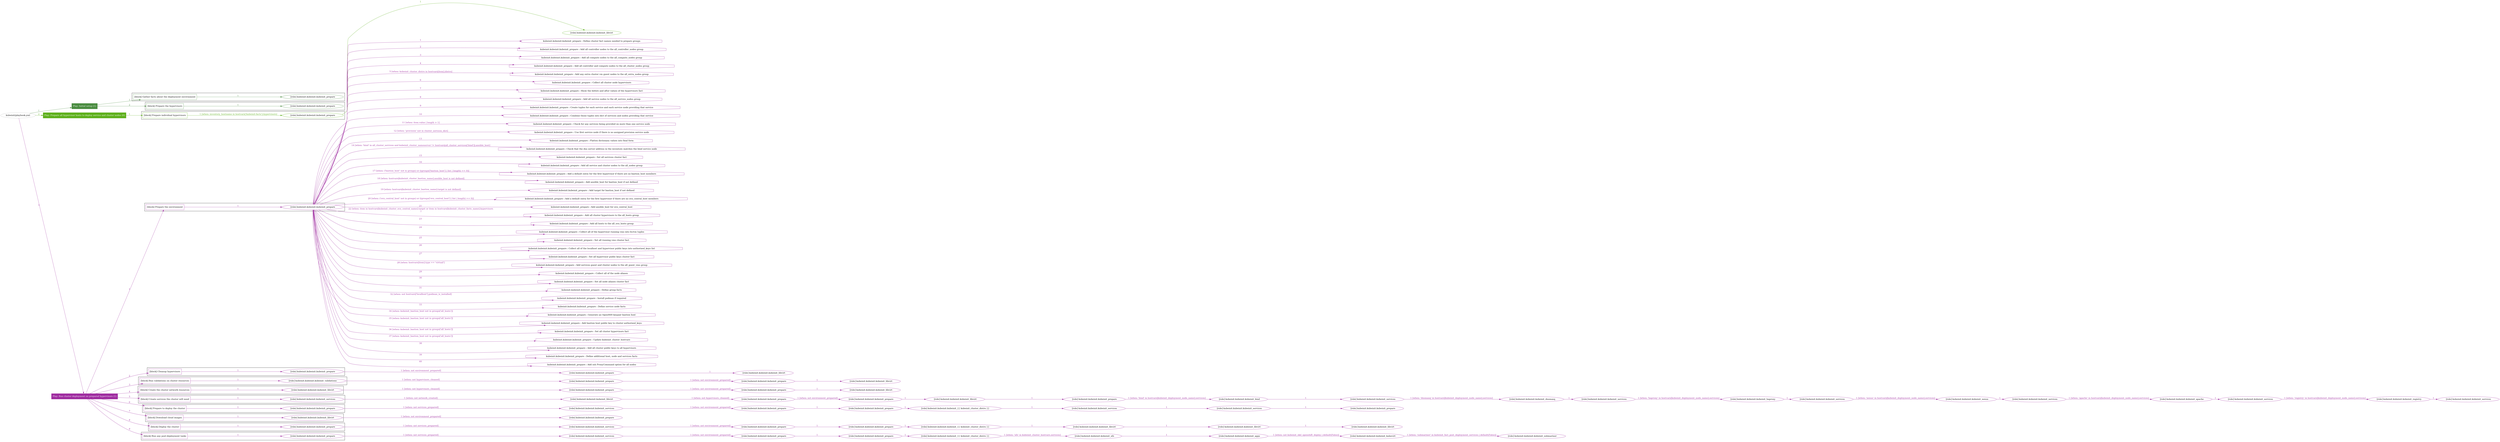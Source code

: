 digraph {
	graph [concentrate=true ordering=in rankdir=LR ratio=fill]
	edge [esep=5 sep=10]
	"kubeinit/playbook.yml" [id=root_node style=dotted]
	play_2e7519a1 [label="Play: Initial setup (1)" color="#4a8c40" fontcolor="#ffffff" id=play_2e7519a1 shape=box style=filled tooltip=localhost]
	"kubeinit/playbook.yml" -> play_2e7519a1 [label="1 " color="#4a8c40" fontcolor="#4a8c40" id=edge_fe1e9ab3 labeltooltip="1 " tooltip="1 "]
	subgraph "kubeinit.kubeinit.kubeinit_prepare" {
		role_0f191e06 [label="[role] kubeinit.kubeinit.kubeinit_prepare" color="#4a8c40" id=role_0f191e06 tooltip="kubeinit.kubeinit.kubeinit_prepare"]
	}
	subgraph "kubeinit.kubeinit.kubeinit_prepare" {
		role_08651494 [label="[role] kubeinit.kubeinit.kubeinit_prepare" color="#4a8c40" id=role_08651494 tooltip="kubeinit.kubeinit.kubeinit_prepare"]
	}
	subgraph "Play: Initial setup (1)" {
		play_2e7519a1 -> block_e84439bd [label=1 color="#4a8c40" fontcolor="#4a8c40" id=edge_db6a452a labeltooltip=1 tooltip=1]
		subgraph cluster_block_e84439bd {
			block_e84439bd [label="[block] Gather facts about the deployment environment" color="#4a8c40" id=block_e84439bd labeltooltip="Gather facts about the deployment environment" shape=box tooltip="Gather facts about the deployment environment"]
			block_e84439bd -> role_0f191e06 [label="1 " color="#4a8c40" fontcolor="#4a8c40" id=edge_37ddf210 labeltooltip="1 " tooltip="1 "]
		}
		play_2e7519a1 -> block_cb9c02f9 [label=2 color="#4a8c40" fontcolor="#4a8c40" id=edge_de7e20e5 labeltooltip=2 tooltip=2]
		subgraph cluster_block_cb9c02f9 {
			block_cb9c02f9 [label="[block] Prepare the hypervisors" color="#4a8c40" id=block_cb9c02f9 labeltooltip="Prepare the hypervisors" shape=box tooltip="Prepare the hypervisors"]
			block_cb9c02f9 -> role_08651494 [label="1 " color="#4a8c40" fontcolor="#4a8c40" id=edge_273e8f5c labeltooltip="1 " tooltip="1 "]
		}
	}
	play_67440aaf [label="Play: Prepare all hypervisor hosts to deploy service and cluster nodes (0)" color="#5eb01c" fontcolor="#ffffff" id=play_67440aaf shape=box style=filled tooltip="Play: Prepare all hypervisor hosts to deploy service and cluster nodes (0)"]
	"kubeinit/playbook.yml" -> play_67440aaf [label="2 " color="#5eb01c" fontcolor="#5eb01c" id=edge_65f911c0 labeltooltip="2 " tooltip="2 "]
	subgraph "kubeinit.kubeinit.kubeinit_libvirt" {
		role_30c7b31e [label="[role] kubeinit.kubeinit.kubeinit_libvirt" color="#5eb01c" id=role_30c7b31e tooltip="kubeinit.kubeinit.kubeinit_libvirt"]
	}
	subgraph "kubeinit.kubeinit.kubeinit_prepare" {
		role_b01b8079 [label="[role] kubeinit.kubeinit.kubeinit_prepare" color="#5eb01c" id=role_b01b8079 tooltip="kubeinit.kubeinit.kubeinit_prepare"]
		role_b01b8079 -> role_30c7b31e [label="1 " color="#5eb01c" fontcolor="#5eb01c" id=edge_4789f7ba labeltooltip="1 " tooltip="1 "]
	}
	subgraph "Play: Prepare all hypervisor hosts to deploy service and cluster nodes (0)" {
		play_67440aaf -> block_f2af44a2 [label=1 color="#5eb01c" fontcolor="#5eb01c" id=edge_d4989925 labeltooltip=1 tooltip=1]
		subgraph cluster_block_f2af44a2 {
			block_f2af44a2 [label="[block] Prepare individual hypervisors" color="#5eb01c" id=block_f2af44a2 labeltooltip="Prepare individual hypervisors" shape=box tooltip="Prepare individual hypervisors"]
			block_f2af44a2 -> role_b01b8079 [label="1 [when: inventory_hostname in hostvars['kubeinit-facts'].hypervisors]" color="#5eb01c" fontcolor="#5eb01c" id=edge_bf158740 labeltooltip="1 [when: inventory_hostname in hostvars['kubeinit-facts'].hypervisors]" tooltip="1 [when: inventory_hostname in hostvars['kubeinit-facts'].hypervisors]"]
		}
	}
	play_e73fd6c5 [label="Play: Run cluster deployment on prepared hypervisors (1)" color="#9f2ca0" fontcolor="#ffffff" id=play_e73fd6c5 shape=box style=filled tooltip=localhost]
	"kubeinit/playbook.yml" -> play_e73fd6c5 [label="3 " color="#9f2ca0" fontcolor="#9f2ca0" id=edge_a4cb0871 labeltooltip="3 " tooltip="3 "]
	subgraph "kubeinit.kubeinit.kubeinit_prepare" {
		role_79cf654d [label="[role] kubeinit.kubeinit.kubeinit_prepare" color="#9f2ca0" id=role_79cf654d tooltip="kubeinit.kubeinit.kubeinit_prepare"]
		task_e1d7e251 [label="kubeinit.kubeinit.kubeinit_prepare : Define cluster fact names needed to prepare groups" color="#9f2ca0" id=task_e1d7e251 shape=octagon tooltip="kubeinit.kubeinit.kubeinit_prepare : Define cluster fact names needed to prepare groups"]
		role_79cf654d -> task_e1d7e251 [label="1 " color="#9f2ca0" fontcolor="#9f2ca0" id=edge_5e874c39 labeltooltip="1 " tooltip="1 "]
		task_0f22ae22 [label="kubeinit.kubeinit.kubeinit_prepare : Add all controller nodes to the all_controller_nodes group" color="#9f2ca0" id=task_0f22ae22 shape=octagon tooltip="kubeinit.kubeinit.kubeinit_prepare : Add all controller nodes to the all_controller_nodes group"]
		role_79cf654d -> task_0f22ae22 [label="2 " color="#9f2ca0" fontcolor="#9f2ca0" id=edge_61e42855 labeltooltip="2 " tooltip="2 "]
		task_c27cf94e [label="kubeinit.kubeinit.kubeinit_prepare : Add all compute nodes to the all_compute_nodes group" color="#9f2ca0" id=task_c27cf94e shape=octagon tooltip="kubeinit.kubeinit.kubeinit_prepare : Add all compute nodes to the all_compute_nodes group"]
		role_79cf654d -> task_c27cf94e [label="3 " color="#9f2ca0" fontcolor="#9f2ca0" id=edge_eee118ce labeltooltip="3 " tooltip="3 "]
		task_9684ce1e [label="kubeinit.kubeinit.kubeinit_prepare : Add all controller and compute nodes to the all_cluster_nodes group" color="#9f2ca0" id=task_9684ce1e shape=octagon tooltip="kubeinit.kubeinit.kubeinit_prepare : Add all controller and compute nodes to the all_cluster_nodes group"]
		role_79cf654d -> task_9684ce1e [label="4 " color="#9f2ca0" fontcolor="#9f2ca0" id=edge_f91fce00 labeltooltip="4 " tooltip="4 "]
		task_96d339be [label="kubeinit.kubeinit.kubeinit_prepare : Add any extra cluster vm guest nodes to the all_extra_nodes group" color="#9f2ca0" id=task_96d339be shape=octagon tooltip="kubeinit.kubeinit.kubeinit_prepare : Add any extra cluster vm guest nodes to the all_extra_nodes group"]
		role_79cf654d -> task_96d339be [label="5 [when: kubeinit_cluster_distro in hostvars[item].distro]" color="#9f2ca0" fontcolor="#9f2ca0" id=edge_4f924279 labeltooltip="5 [when: kubeinit_cluster_distro in hostvars[item].distro]" tooltip="5 [when: kubeinit_cluster_distro in hostvars[item].distro]"]
		task_8a21312b [label="kubeinit.kubeinit.kubeinit_prepare : Collect all cluster node hypervisors" color="#9f2ca0" id=task_8a21312b shape=octagon tooltip="kubeinit.kubeinit.kubeinit_prepare : Collect all cluster node hypervisors"]
		role_79cf654d -> task_8a21312b [label="6 " color="#9f2ca0" fontcolor="#9f2ca0" id=edge_66699121 labeltooltip="6 " tooltip="6 "]
		task_4da75619 [label="kubeinit.kubeinit.kubeinit_prepare : Show the before and after values of the hypervisors fact" color="#9f2ca0" id=task_4da75619 shape=octagon tooltip="kubeinit.kubeinit.kubeinit_prepare : Show the before and after values of the hypervisors fact"]
		role_79cf654d -> task_4da75619 [label="7 " color="#9f2ca0" fontcolor="#9f2ca0" id=edge_d2bec538 labeltooltip="7 " tooltip="7 "]
		task_45e6722d [label="kubeinit.kubeinit.kubeinit_prepare : Add all service nodes to the all_service_nodes group" color="#9f2ca0" id=task_45e6722d shape=octagon tooltip="kubeinit.kubeinit.kubeinit_prepare : Add all service nodes to the all_service_nodes group"]
		role_79cf654d -> task_45e6722d [label="8 " color="#9f2ca0" fontcolor="#9f2ca0" id=edge_c9f4040f labeltooltip="8 " tooltip="8 "]
		task_daf26114 [label="kubeinit.kubeinit.kubeinit_prepare : Create tuples for each service and each service node providing that service" color="#9f2ca0" id=task_daf26114 shape=octagon tooltip="kubeinit.kubeinit.kubeinit_prepare : Create tuples for each service and each service node providing that service"]
		role_79cf654d -> task_daf26114 [label="9 " color="#9f2ca0" fontcolor="#9f2ca0" id=edge_57f988ee labeltooltip="9 " tooltip="9 "]
		task_d3aa81b1 [label="kubeinit.kubeinit.kubeinit_prepare : Combine those tuples into dict of services and nodes providing that service" color="#9f2ca0" id=task_d3aa81b1 shape=octagon tooltip="kubeinit.kubeinit.kubeinit_prepare : Combine those tuples into dict of services and nodes providing that service"]
		role_79cf654d -> task_d3aa81b1 [label="10 " color="#9f2ca0" fontcolor="#9f2ca0" id=edge_2e4d26e3 labeltooltip="10 " tooltip="10 "]
		task_ef813f2f [label="kubeinit.kubeinit.kubeinit_prepare : Check for any services being provided on more than one service node" color="#9f2ca0" id=task_ef813f2f shape=octagon tooltip="kubeinit.kubeinit.kubeinit_prepare : Check for any services being provided on more than one service node"]
		role_79cf654d -> task_ef813f2f [label="11 [when: item.value | length > 1]" color="#9f2ca0" fontcolor="#9f2ca0" id=edge_88fa02f2 labeltooltip="11 [when: item.value | length > 1]" tooltip="11 [when: item.value | length > 1]"]
		task_6bbaaad7 [label="kubeinit.kubeinit.kubeinit_prepare : Use first service node if there is no assigned provision service node" color="#9f2ca0" id=task_6bbaaad7 shape=octagon tooltip="kubeinit.kubeinit.kubeinit_prepare : Use first service node if there is no assigned provision service node"]
		role_79cf654d -> task_6bbaaad7 [label="12 [when: 'provision' not in cluster_services_dict]" color="#9f2ca0" fontcolor="#9f2ca0" id=edge_bd4a62d7 labeltooltip="12 [when: 'provision' not in cluster_services_dict]" tooltip="12 [when: 'provision' not in cluster_services_dict]"]
		task_f4753b60 [label="kubeinit.kubeinit.kubeinit_prepare : Flatten dictionary values into final form" color="#9f2ca0" id=task_f4753b60 shape=octagon tooltip="kubeinit.kubeinit.kubeinit_prepare : Flatten dictionary values into final form"]
		role_79cf654d -> task_f4753b60 [label="13 " color="#9f2ca0" fontcolor="#9f2ca0" id=edge_4a9e2ad6 labeltooltip="13 " tooltip="13 "]
		task_f959be16 [label="kubeinit.kubeinit.kubeinit_prepare : Check that the dns server address in the inventory matches the bind service node" color="#9f2ca0" id=task_f959be16 shape=octagon tooltip="kubeinit.kubeinit.kubeinit_prepare : Check that the dns server address in the inventory matches the bind service node"]
		role_79cf654d -> task_f959be16 [label="14 [when: 'bind' in all_cluster_services and kubeinit_cluster_nameserver != hostvars[all_cluster_services['bind']].ansible_host]" color="#9f2ca0" fontcolor="#9f2ca0" id=edge_4e046fc8 labeltooltip="14 [when: 'bind' in all_cluster_services and kubeinit_cluster_nameserver != hostvars[all_cluster_services['bind']].ansible_host]" tooltip="14 [when: 'bind' in all_cluster_services and kubeinit_cluster_nameserver != hostvars[all_cluster_services['bind']].ansible_host]"]
		task_0fa7c0ba [label="kubeinit.kubeinit.kubeinit_prepare : Set all services cluster fact" color="#9f2ca0" id=task_0fa7c0ba shape=octagon tooltip="kubeinit.kubeinit.kubeinit_prepare : Set all services cluster fact"]
		role_79cf654d -> task_0fa7c0ba [label="15 " color="#9f2ca0" fontcolor="#9f2ca0" id=edge_dd23c625 labeltooltip="15 " tooltip="15 "]
		task_6500fdff [label="kubeinit.kubeinit.kubeinit_prepare : Add all service and cluster nodes to the all_nodes group" color="#9f2ca0" id=task_6500fdff shape=octagon tooltip="kubeinit.kubeinit.kubeinit_prepare : Add all service and cluster nodes to the all_nodes group"]
		role_79cf654d -> task_6500fdff [label="16 " color="#9f2ca0" fontcolor="#9f2ca0" id=edge_7243aaa6 labeltooltip="16 " tooltip="16 "]
		task_67227b5c [label="kubeinit.kubeinit.kubeinit_prepare : Add a default entry for the first hypervisor if there are no bastion_host members" color="#9f2ca0" id=task_67227b5c shape=octagon tooltip="kubeinit.kubeinit.kubeinit_prepare : Add a default entry for the first hypervisor if there are no bastion_host members"]
		role_79cf654d -> task_67227b5c [label="17 [when: ('bastion_host' not in groups) or ((groups['bastion_host'] | list | length) == 0)]" color="#9f2ca0" fontcolor="#9f2ca0" id=edge_1f024563 labeltooltip="17 [when: ('bastion_host' not in groups) or ((groups['bastion_host'] | list | length) == 0)]" tooltip="17 [when: ('bastion_host' not in groups) or ((groups['bastion_host'] | list | length) == 0)]"]
		task_c2514abf [label="kubeinit.kubeinit.kubeinit_prepare : Add ansible_host for bastion_host if not defined" color="#9f2ca0" id=task_c2514abf shape=octagon tooltip="kubeinit.kubeinit.kubeinit_prepare : Add ansible_host for bastion_host if not defined"]
		role_79cf654d -> task_c2514abf [label="18 [when: hostvars[kubeinit_cluster_bastion_name].ansible_host is not defined]" color="#9f2ca0" fontcolor="#9f2ca0" id=edge_f7d07a45 labeltooltip="18 [when: hostvars[kubeinit_cluster_bastion_name].ansible_host is not defined]" tooltip="18 [when: hostvars[kubeinit_cluster_bastion_name].ansible_host is not defined]"]
		task_caa252d3 [label="kubeinit.kubeinit.kubeinit_prepare : Add target for bastion_host if not defined" color="#9f2ca0" id=task_caa252d3 shape=octagon tooltip="kubeinit.kubeinit.kubeinit_prepare : Add target for bastion_host if not defined"]
		role_79cf654d -> task_caa252d3 [label="19 [when: hostvars[kubeinit_cluster_bastion_name].target is not defined]" color="#9f2ca0" fontcolor="#9f2ca0" id=edge_313ea732 labeltooltip="19 [when: hostvars[kubeinit_cluster_bastion_name].target is not defined]" tooltip="19 [when: hostvars[kubeinit_cluster_bastion_name].target is not defined]"]
		task_999ae877 [label="kubeinit.kubeinit.kubeinit_prepare : Add a default entry for the first hypervisor if there are no ovn_central_host members" color="#9f2ca0" id=task_999ae877 shape=octagon tooltip="kubeinit.kubeinit.kubeinit_prepare : Add a default entry for the first hypervisor if there are no ovn_central_host members"]
		role_79cf654d -> task_999ae877 [label="20 [when: ('ovn_central_host' not in groups) or ((groups['ovn_central_host'] | list | length) == 0)]" color="#9f2ca0" fontcolor="#9f2ca0" id=edge_1efd0312 labeltooltip="20 [when: ('ovn_central_host' not in groups) or ((groups['ovn_central_host'] | list | length) == 0)]" tooltip="20 [when: ('ovn_central_host' not in groups) or ((groups['ovn_central_host'] | list | length) == 0)]"]
		task_c00d448e [label="kubeinit.kubeinit.kubeinit_prepare : Add ansible_host for ovn_central_host" color="#9f2ca0" id=task_c00d448e shape=octagon tooltip="kubeinit.kubeinit.kubeinit_prepare : Add ansible_host for ovn_central_host"]
		role_79cf654d -> task_c00d448e [label="21 " color="#9f2ca0" fontcolor="#9f2ca0" id=edge_c39eeeb4 labeltooltip="21 " tooltip="21 "]
		task_f80ac7f1 [label="kubeinit.kubeinit.kubeinit_prepare : Add all cluster hypervisors to the all_hosts group" color="#9f2ca0" id=task_f80ac7f1 shape=octagon tooltip="kubeinit.kubeinit.kubeinit_prepare : Add all cluster hypervisors to the all_hosts group"]
		role_79cf654d -> task_f80ac7f1 [label="22 [when: item in hostvars[kubeinit_cluster_ovn_central_name].target or item in hostvars[kubeinit_cluster_facts_name].hypervisors
]" color="#9f2ca0" fontcolor="#9f2ca0" id=edge_c448fad2 labeltooltip="22 [when: item in hostvars[kubeinit_cluster_ovn_central_name].target or item in hostvars[kubeinit_cluster_facts_name].hypervisors
]" tooltip="22 [when: item in hostvars[kubeinit_cluster_ovn_central_name].target or item in hostvars[kubeinit_cluster_facts_name].hypervisors
]"]
		task_fd15c9cb [label="kubeinit.kubeinit.kubeinit_prepare : Add all hosts to the all_ovn_hosts group" color="#9f2ca0" id=task_fd15c9cb shape=octagon tooltip="kubeinit.kubeinit.kubeinit_prepare : Add all hosts to the all_ovn_hosts group"]
		role_79cf654d -> task_fd15c9cb [label="23 " color="#9f2ca0" fontcolor="#9f2ca0" id=edge_ab8ca84c labeltooltip="23 " tooltip="23 "]
		task_cb5d2f74 [label="kubeinit.kubeinit.kubeinit_prepare : Collect all of the hypervisor running vms into hv/vm tuples" color="#9f2ca0" id=task_cb5d2f74 shape=octagon tooltip="kubeinit.kubeinit.kubeinit_prepare : Collect all of the hypervisor running vms into hv/vm tuples"]
		role_79cf654d -> task_cb5d2f74 [label="24 " color="#9f2ca0" fontcolor="#9f2ca0" id=edge_5b199fd0 labeltooltip="24 " tooltip="24 "]
		task_6b5771b1 [label="kubeinit.kubeinit.kubeinit_prepare : Set all running vms cluster fact" color="#9f2ca0" id=task_6b5771b1 shape=octagon tooltip="kubeinit.kubeinit.kubeinit_prepare : Set all running vms cluster fact"]
		role_79cf654d -> task_6b5771b1 [label="25 " color="#9f2ca0" fontcolor="#9f2ca0" id=edge_0bbe1c32 labeltooltip="25 " tooltip="25 "]
		task_154d13f1 [label="kubeinit.kubeinit.kubeinit_prepare : Collect all of the localhost and hypervisor public keys into authorized_keys list" color="#9f2ca0" id=task_154d13f1 shape=octagon tooltip="kubeinit.kubeinit.kubeinit_prepare : Collect all of the localhost and hypervisor public keys into authorized_keys list"]
		role_79cf654d -> task_154d13f1 [label="26 " color="#9f2ca0" fontcolor="#9f2ca0" id=edge_c618fb16 labeltooltip="26 " tooltip="26 "]
		task_b7670c78 [label="kubeinit.kubeinit.kubeinit_prepare : Set all hypervisor public keys cluster fact" color="#9f2ca0" id=task_b7670c78 shape=octagon tooltip="kubeinit.kubeinit.kubeinit_prepare : Set all hypervisor public keys cluster fact"]
		role_79cf654d -> task_b7670c78 [label="27 " color="#9f2ca0" fontcolor="#9f2ca0" id=edge_4cc59520 labeltooltip="27 " tooltip="27 "]
		task_46738ae5 [label="kubeinit.kubeinit.kubeinit_prepare : Add services guest and cluster nodes to the all_guest_vms group" color="#9f2ca0" id=task_46738ae5 shape=octagon tooltip="kubeinit.kubeinit.kubeinit_prepare : Add services guest and cluster nodes to the all_guest_vms group"]
		role_79cf654d -> task_46738ae5 [label="28 [when: hostvars[item].type == 'virtual']" color="#9f2ca0" fontcolor="#9f2ca0" id=edge_a0a30494 labeltooltip="28 [when: hostvars[item].type == 'virtual']" tooltip="28 [when: hostvars[item].type == 'virtual']"]
		task_83723726 [label="kubeinit.kubeinit.kubeinit_prepare : Collect all of the node aliases" color="#9f2ca0" id=task_83723726 shape=octagon tooltip="kubeinit.kubeinit.kubeinit_prepare : Collect all of the node aliases"]
		role_79cf654d -> task_83723726 [label="29 " color="#9f2ca0" fontcolor="#9f2ca0" id=edge_f8002ad7 labeltooltip="29 " tooltip="29 "]
		task_2c040d4c [label="kubeinit.kubeinit.kubeinit_prepare : Set all node aliases cluster fact" color="#9f2ca0" id=task_2c040d4c shape=octagon tooltip="kubeinit.kubeinit.kubeinit_prepare : Set all node aliases cluster fact"]
		role_79cf654d -> task_2c040d4c [label="30 " color="#9f2ca0" fontcolor="#9f2ca0" id=edge_77e7436d labeltooltip="30 " tooltip="30 "]
		task_80d21995 [label="kubeinit.kubeinit.kubeinit_prepare : Define group facts" color="#9f2ca0" id=task_80d21995 shape=octagon tooltip="kubeinit.kubeinit.kubeinit_prepare : Define group facts"]
		role_79cf654d -> task_80d21995 [label="31 " color="#9f2ca0" fontcolor="#9f2ca0" id=edge_67e3cd4f labeltooltip="31 " tooltip="31 "]
		task_cbbe833c [label="kubeinit.kubeinit.kubeinit_prepare : Install podman if required" color="#9f2ca0" id=task_cbbe833c shape=octagon tooltip="kubeinit.kubeinit.kubeinit_prepare : Install podman if required"]
		role_79cf654d -> task_cbbe833c [label="32 [when: not hostvars['localhost'].podman_is_installed]" color="#9f2ca0" fontcolor="#9f2ca0" id=edge_67e2b3ac labeltooltip="32 [when: not hostvars['localhost'].podman_is_installed]" tooltip="32 [when: not hostvars['localhost'].podman_is_installed]"]
		task_6f1f613e [label="kubeinit.kubeinit.kubeinit_prepare : Define service node facts" color="#9f2ca0" id=task_6f1f613e shape=octagon tooltip="kubeinit.kubeinit.kubeinit_prepare : Define service node facts"]
		role_79cf654d -> task_6f1f613e [label="33 " color="#9f2ca0" fontcolor="#9f2ca0" id=edge_a7b1072d labeltooltip="33 " tooltip="33 "]
		task_7432e53e [label="kubeinit.kubeinit.kubeinit_prepare : Generate an OpenSSH keypair bastion host" color="#9f2ca0" id=task_7432e53e shape=octagon tooltip="kubeinit.kubeinit.kubeinit_prepare : Generate an OpenSSH keypair bastion host"]
		role_79cf654d -> task_7432e53e [label="34 [when: kubeinit_bastion_host not in groups['all_hosts']]" color="#9f2ca0" fontcolor="#9f2ca0" id=edge_52822d48 labeltooltip="34 [when: kubeinit_bastion_host not in groups['all_hosts']]" tooltip="34 [when: kubeinit_bastion_host not in groups['all_hosts']]"]
		task_95560317 [label="kubeinit.kubeinit.kubeinit_prepare : Add bastion host public key to cluster authorized_keys" color="#9f2ca0" id=task_95560317 shape=octagon tooltip="kubeinit.kubeinit.kubeinit_prepare : Add bastion host public key to cluster authorized_keys"]
		role_79cf654d -> task_95560317 [label="35 [when: kubeinit_bastion_host not in groups['all_hosts']]" color="#9f2ca0" fontcolor="#9f2ca0" id=edge_c4b86a19 labeltooltip="35 [when: kubeinit_bastion_host not in groups['all_hosts']]" tooltip="35 [when: kubeinit_bastion_host not in groups['all_hosts']]"]
		task_75616d1a [label="kubeinit.kubeinit.kubeinit_prepare : Set all cluster hypervisors fact" color="#9f2ca0" id=task_75616d1a shape=octagon tooltip="kubeinit.kubeinit.kubeinit_prepare : Set all cluster hypervisors fact"]
		role_79cf654d -> task_75616d1a [label="36 [when: kubeinit_bastion_host not in groups['all_hosts']]" color="#9f2ca0" fontcolor="#9f2ca0" id=edge_07f94477 labeltooltip="36 [when: kubeinit_bastion_host not in groups['all_hosts']]" tooltip="36 [when: kubeinit_bastion_host not in groups['all_hosts']]"]
		task_1943c9f2 [label="kubeinit.kubeinit.kubeinit_prepare : Update kubeinit_cluster_hostvars" color="#9f2ca0" id=task_1943c9f2 shape=octagon tooltip="kubeinit.kubeinit.kubeinit_prepare : Update kubeinit_cluster_hostvars"]
		role_79cf654d -> task_1943c9f2 [label="37 [when: kubeinit_bastion_host not in groups['all_hosts']]" color="#9f2ca0" fontcolor="#9f2ca0" id=edge_7e0d2da8 labeltooltip="37 [when: kubeinit_bastion_host not in groups['all_hosts']]" tooltip="37 [when: kubeinit_bastion_host not in groups['all_hosts']]"]
		task_74d448b2 [label="kubeinit.kubeinit.kubeinit_prepare : Add all cluster public keys to all hypervisors" color="#9f2ca0" id=task_74d448b2 shape=octagon tooltip="kubeinit.kubeinit.kubeinit_prepare : Add all cluster public keys to all hypervisors"]
		role_79cf654d -> task_74d448b2 [label="38 " color="#9f2ca0" fontcolor="#9f2ca0" id=edge_6d78f96d labeltooltip="38 " tooltip="38 "]
		task_cc3aa48d [label="kubeinit.kubeinit.kubeinit_prepare : Define additional host, node and services facts" color="#9f2ca0" id=task_cc3aa48d shape=octagon tooltip="kubeinit.kubeinit.kubeinit_prepare : Define additional host, node and services facts"]
		role_79cf654d -> task_cc3aa48d [label="39 " color="#9f2ca0" fontcolor="#9f2ca0" id=edge_2fe61441 labeltooltip="39 " tooltip="39 "]
		task_dfc11488 [label="kubeinit.kubeinit.kubeinit_prepare : Add ssh ProxyCommand option for all nodes" color="#9f2ca0" id=task_dfc11488 shape=octagon tooltip="kubeinit.kubeinit.kubeinit_prepare : Add ssh ProxyCommand option for all nodes"]
		role_79cf654d -> task_dfc11488 [label="40 " color="#9f2ca0" fontcolor="#9f2ca0" id=edge_f4d7c961 labeltooltip="40 " tooltip="40 "]
	}
	subgraph "kubeinit.kubeinit.kubeinit_libvirt" {
		role_ca2fde87 [label="[role] kubeinit.kubeinit.kubeinit_libvirt" color="#9f2ca0" id=role_ca2fde87 tooltip="kubeinit.kubeinit.kubeinit_libvirt"]
	}
	subgraph "kubeinit.kubeinit.kubeinit_prepare" {
		role_28b72c31 [label="[role] kubeinit.kubeinit.kubeinit_prepare" color="#9f2ca0" id=role_28b72c31 tooltip="kubeinit.kubeinit.kubeinit_prepare"]
		role_28b72c31 -> role_ca2fde87 [label="1 " color="#9f2ca0" fontcolor="#9f2ca0" id=edge_e7004a48 labeltooltip="1 " tooltip="1 "]
	}
	subgraph "kubeinit.kubeinit.kubeinit_prepare" {
		role_bbf7dd8b [label="[role] kubeinit.kubeinit.kubeinit_prepare" color="#9f2ca0" id=role_bbf7dd8b tooltip="kubeinit.kubeinit.kubeinit_prepare"]
		role_bbf7dd8b -> role_28b72c31 [label="1 [when: not environment_prepared]" color="#9f2ca0" fontcolor="#9f2ca0" id=edge_3c3f769a labeltooltip="1 [when: not environment_prepared]" tooltip="1 [when: not environment_prepared]"]
	}
	subgraph "kubeinit.kubeinit.kubeinit_libvirt" {
		role_84efd4bd [label="[role] kubeinit.kubeinit.kubeinit_libvirt" color="#9f2ca0" id=role_84efd4bd tooltip="kubeinit.kubeinit.kubeinit_libvirt"]
	}
	subgraph "kubeinit.kubeinit.kubeinit_prepare" {
		role_fe528bf2 [label="[role] kubeinit.kubeinit.kubeinit_prepare" color="#9f2ca0" id=role_fe528bf2 tooltip="kubeinit.kubeinit.kubeinit_prepare"]
		role_fe528bf2 -> role_84efd4bd [label="1 " color="#9f2ca0" fontcolor="#9f2ca0" id=edge_bd54f5e3 labeltooltip="1 " tooltip="1 "]
	}
	subgraph "kubeinit.kubeinit.kubeinit_prepare" {
		role_63f10d75 [label="[role] kubeinit.kubeinit.kubeinit_prepare" color="#9f2ca0" id=role_63f10d75 tooltip="kubeinit.kubeinit.kubeinit_prepare"]
		role_63f10d75 -> role_fe528bf2 [label="1 [when: not environment_prepared]" color="#9f2ca0" fontcolor="#9f2ca0" id=edge_634666b1 labeltooltip="1 [when: not environment_prepared]" tooltip="1 [when: not environment_prepared]"]
	}
	subgraph "kubeinit.kubeinit.kubeinit_validations" {
		role_c4532893 [label="[role] kubeinit.kubeinit.kubeinit_validations" color="#9f2ca0" id=role_c4532893 tooltip="kubeinit.kubeinit.kubeinit_validations"]
		role_c4532893 -> role_63f10d75 [label="1 [when: not hypervisors_cleaned]" color="#9f2ca0" fontcolor="#9f2ca0" id=edge_955847d2 labeltooltip="1 [when: not hypervisors_cleaned]" tooltip="1 [when: not hypervisors_cleaned]"]
	}
	subgraph "kubeinit.kubeinit.kubeinit_libvirt" {
		role_f101b014 [label="[role] kubeinit.kubeinit.kubeinit_libvirt" color="#9f2ca0" id=role_f101b014 tooltip="kubeinit.kubeinit.kubeinit_libvirt"]
	}
	subgraph "kubeinit.kubeinit.kubeinit_prepare" {
		role_4e8f541e [label="[role] kubeinit.kubeinit.kubeinit_prepare" color="#9f2ca0" id=role_4e8f541e tooltip="kubeinit.kubeinit.kubeinit_prepare"]
		role_4e8f541e -> role_f101b014 [label="1 " color="#9f2ca0" fontcolor="#9f2ca0" id=edge_c6e96841 labeltooltip="1 " tooltip="1 "]
	}
	subgraph "kubeinit.kubeinit.kubeinit_prepare" {
		role_391ff685 [label="[role] kubeinit.kubeinit.kubeinit_prepare" color="#9f2ca0" id=role_391ff685 tooltip="kubeinit.kubeinit.kubeinit_prepare"]
		role_391ff685 -> role_4e8f541e [label="1 [when: not environment_prepared]" color="#9f2ca0" fontcolor="#9f2ca0" id=edge_bdcc0def labeltooltip="1 [when: not environment_prepared]" tooltip="1 [when: not environment_prepared]"]
	}
	subgraph "kubeinit.kubeinit.kubeinit_libvirt" {
		role_0b522575 [label="[role] kubeinit.kubeinit.kubeinit_libvirt" color="#9f2ca0" id=role_0b522575 tooltip="kubeinit.kubeinit.kubeinit_libvirt"]
		role_0b522575 -> role_391ff685 [label="1 [when: not hypervisors_cleaned]" color="#9f2ca0" fontcolor="#9f2ca0" id=edge_63f02c91 labeltooltip="1 [when: not hypervisors_cleaned]" tooltip="1 [when: not hypervisors_cleaned]"]
	}
	subgraph "kubeinit.kubeinit.kubeinit_services" {
		role_7bbbdaec [label="[role] kubeinit.kubeinit.kubeinit_services" color="#9f2ca0" id=role_7bbbdaec tooltip="kubeinit.kubeinit.kubeinit_services"]
	}
	subgraph "kubeinit.kubeinit.kubeinit_registry" {
		role_44f562a0 [label="[role] kubeinit.kubeinit.kubeinit_registry" color="#9f2ca0" id=role_44f562a0 tooltip="kubeinit.kubeinit.kubeinit_registry"]
		role_44f562a0 -> role_7bbbdaec [label="1 " color="#9f2ca0" fontcolor="#9f2ca0" id=edge_6fd87031 labeltooltip="1 " tooltip="1 "]
	}
	subgraph "kubeinit.kubeinit.kubeinit_services" {
		role_ece92cc2 [label="[role] kubeinit.kubeinit.kubeinit_services" color="#9f2ca0" id=role_ece92cc2 tooltip="kubeinit.kubeinit.kubeinit_services"]
		role_ece92cc2 -> role_44f562a0 [label="1 [when: 'registry' in hostvars[kubeinit_deployment_node_name].services]" color="#9f2ca0" fontcolor="#9f2ca0" id=edge_24252900 labeltooltip="1 [when: 'registry' in hostvars[kubeinit_deployment_node_name].services]" tooltip="1 [when: 'registry' in hostvars[kubeinit_deployment_node_name].services]"]
	}
	subgraph "kubeinit.kubeinit.kubeinit_apache" {
		role_36315aca [label="[role] kubeinit.kubeinit.kubeinit_apache" color="#9f2ca0" id=role_36315aca tooltip="kubeinit.kubeinit.kubeinit_apache"]
		role_36315aca -> role_ece92cc2 [label="1 " color="#9f2ca0" fontcolor="#9f2ca0" id=edge_502596ad labeltooltip="1 " tooltip="1 "]
	}
	subgraph "kubeinit.kubeinit.kubeinit_services" {
		role_a4c565a7 [label="[role] kubeinit.kubeinit.kubeinit_services" color="#9f2ca0" id=role_a4c565a7 tooltip="kubeinit.kubeinit.kubeinit_services"]
		role_a4c565a7 -> role_36315aca [label="1 [when: 'apache' in hostvars[kubeinit_deployment_node_name].services]" color="#9f2ca0" fontcolor="#9f2ca0" id=edge_49d22f8b labeltooltip="1 [when: 'apache' in hostvars[kubeinit_deployment_node_name].services]" tooltip="1 [when: 'apache' in hostvars[kubeinit_deployment_node_name].services]"]
	}
	subgraph "kubeinit.kubeinit.kubeinit_nexus" {
		role_0423b988 [label="[role] kubeinit.kubeinit.kubeinit_nexus" color="#9f2ca0" id=role_0423b988 tooltip="kubeinit.kubeinit.kubeinit_nexus"]
		role_0423b988 -> role_a4c565a7 [label="1 " color="#9f2ca0" fontcolor="#9f2ca0" id=edge_135a6b78 labeltooltip="1 " tooltip="1 "]
	}
	subgraph "kubeinit.kubeinit.kubeinit_services" {
		role_0351f230 [label="[role] kubeinit.kubeinit.kubeinit_services" color="#9f2ca0" id=role_0351f230 tooltip="kubeinit.kubeinit.kubeinit_services"]
		role_0351f230 -> role_0423b988 [label="1 [when: 'nexus' in hostvars[kubeinit_deployment_node_name].services]" color="#9f2ca0" fontcolor="#9f2ca0" id=edge_007753b4 labeltooltip="1 [when: 'nexus' in hostvars[kubeinit_deployment_node_name].services]" tooltip="1 [when: 'nexus' in hostvars[kubeinit_deployment_node_name].services]"]
	}
	subgraph "kubeinit.kubeinit.kubeinit_haproxy" {
		role_618b6bfd [label="[role] kubeinit.kubeinit.kubeinit_haproxy" color="#9f2ca0" id=role_618b6bfd tooltip="kubeinit.kubeinit.kubeinit_haproxy"]
		role_618b6bfd -> role_0351f230 [label="1 " color="#9f2ca0" fontcolor="#9f2ca0" id=edge_111f8a26 labeltooltip="1 " tooltip="1 "]
	}
	subgraph "kubeinit.kubeinit.kubeinit_services" {
		role_176ce21e [label="[role] kubeinit.kubeinit.kubeinit_services" color="#9f2ca0" id=role_176ce21e tooltip="kubeinit.kubeinit.kubeinit_services"]
		role_176ce21e -> role_618b6bfd [label="1 [when: 'haproxy' in hostvars[kubeinit_deployment_node_name].services]" color="#9f2ca0" fontcolor="#9f2ca0" id=edge_cd5033a4 labeltooltip="1 [when: 'haproxy' in hostvars[kubeinit_deployment_node_name].services]" tooltip="1 [when: 'haproxy' in hostvars[kubeinit_deployment_node_name].services]"]
	}
	subgraph "kubeinit.kubeinit.kubeinit_dnsmasq" {
		role_e3330072 [label="[role] kubeinit.kubeinit.kubeinit_dnsmasq" color="#9f2ca0" id=role_e3330072 tooltip="kubeinit.kubeinit.kubeinit_dnsmasq"]
		role_e3330072 -> role_176ce21e [label="1 " color="#9f2ca0" fontcolor="#9f2ca0" id=edge_8bd1e592 labeltooltip="1 " tooltip="1 "]
	}
	subgraph "kubeinit.kubeinit.kubeinit_services" {
		role_6811f902 [label="[role] kubeinit.kubeinit.kubeinit_services" color="#9f2ca0" id=role_6811f902 tooltip="kubeinit.kubeinit.kubeinit_services"]
		role_6811f902 -> role_e3330072 [label="1 [when: 'dnsmasq' in hostvars[kubeinit_deployment_node_name].services]" color="#9f2ca0" fontcolor="#9f2ca0" id=edge_ba5841fd labeltooltip="1 [when: 'dnsmasq' in hostvars[kubeinit_deployment_node_name].services]" tooltip="1 [when: 'dnsmasq' in hostvars[kubeinit_deployment_node_name].services]"]
	}
	subgraph "kubeinit.kubeinit.kubeinit_bind" {
		role_8e588351 [label="[role] kubeinit.kubeinit.kubeinit_bind" color="#9f2ca0" id=role_8e588351 tooltip="kubeinit.kubeinit.kubeinit_bind"]
		role_8e588351 -> role_6811f902 [label="1 " color="#9f2ca0" fontcolor="#9f2ca0" id=edge_1041b7b1 labeltooltip="1 " tooltip="1 "]
	}
	subgraph "kubeinit.kubeinit.kubeinit_prepare" {
		role_c6087bf4 [label="[role] kubeinit.kubeinit.kubeinit_prepare" color="#9f2ca0" id=role_c6087bf4 tooltip="kubeinit.kubeinit.kubeinit_prepare"]
		role_c6087bf4 -> role_8e588351 [label="1 [when: 'bind' in hostvars[kubeinit_deployment_node_name].services]" color="#9f2ca0" fontcolor="#9f2ca0" id=edge_35700f50 labeltooltip="1 [when: 'bind' in hostvars[kubeinit_deployment_node_name].services]" tooltip="1 [when: 'bind' in hostvars[kubeinit_deployment_node_name].services]"]
	}
	subgraph "kubeinit.kubeinit.kubeinit_libvirt" {
		role_95b60c43 [label="[role] kubeinit.kubeinit.kubeinit_libvirt" color="#9f2ca0" id=role_95b60c43 tooltip="kubeinit.kubeinit.kubeinit_libvirt"]
		role_95b60c43 -> role_c6087bf4 [label="1 " color="#9f2ca0" fontcolor="#9f2ca0" id=edge_f04cfc6f labeltooltip="1 " tooltip="1 "]
	}
	subgraph "kubeinit.kubeinit.kubeinit_prepare" {
		role_97651852 [label="[role] kubeinit.kubeinit.kubeinit_prepare" color="#9f2ca0" id=role_97651852 tooltip="kubeinit.kubeinit.kubeinit_prepare"]
		role_97651852 -> role_95b60c43 [label="1 " color="#9f2ca0" fontcolor="#9f2ca0" id=edge_7b6be0cd labeltooltip="1 " tooltip="1 "]
	}
	subgraph "kubeinit.kubeinit.kubeinit_prepare" {
		role_8878838e [label="[role] kubeinit.kubeinit.kubeinit_prepare" color="#9f2ca0" id=role_8878838e tooltip="kubeinit.kubeinit.kubeinit_prepare"]
		role_8878838e -> role_97651852 [label="1 [when: not environment_prepared]" color="#9f2ca0" fontcolor="#9f2ca0" id=edge_f5114087 labeltooltip="1 [when: not environment_prepared]" tooltip="1 [when: not environment_prepared]"]
	}
	subgraph "kubeinit.kubeinit.kubeinit_libvirt" {
		role_f3994583 [label="[role] kubeinit.kubeinit.kubeinit_libvirt" color="#9f2ca0" id=role_f3994583 tooltip="kubeinit.kubeinit.kubeinit_libvirt"]
		role_f3994583 -> role_8878838e [label="1 [when: not hypervisors_cleaned]" color="#9f2ca0" fontcolor="#9f2ca0" id=edge_c2d67df8 labeltooltip="1 [when: not hypervisors_cleaned]" tooltip="1 [when: not hypervisors_cleaned]"]
	}
	subgraph "kubeinit.kubeinit.kubeinit_services" {
		role_720e7c11 [label="[role] kubeinit.kubeinit.kubeinit_services" color="#9f2ca0" id=role_720e7c11 tooltip="kubeinit.kubeinit.kubeinit_services"]
		role_720e7c11 -> role_f3994583 [label="1 [when: not network_created]" color="#9f2ca0" fontcolor="#9f2ca0" id=edge_6ab5839d labeltooltip="1 [when: not network_created]" tooltip="1 [when: not network_created]"]
	}
	subgraph "kubeinit.kubeinit.kubeinit_prepare" {
		role_2ed1e5f8 [label="[role] kubeinit.kubeinit.kubeinit_prepare" color="#9f2ca0" id=role_2ed1e5f8 tooltip="kubeinit.kubeinit.kubeinit_prepare"]
	}
	subgraph "kubeinit.kubeinit.kubeinit_services" {
		role_9103eeab [label="[role] kubeinit.kubeinit.kubeinit_services" color="#9f2ca0" id=role_9103eeab tooltip="kubeinit.kubeinit.kubeinit_services"]
		role_9103eeab -> role_2ed1e5f8 [label="1 " color="#9f2ca0" fontcolor="#9f2ca0" id=edge_0670a387 labeltooltip="1 " tooltip="1 "]
	}
	subgraph "kubeinit.kubeinit.kubeinit_services" {
		role_fc28bc77 [label="[role] kubeinit.kubeinit.kubeinit_services" color="#9f2ca0" id=role_fc28bc77 tooltip="kubeinit.kubeinit.kubeinit_services"]
		role_fc28bc77 -> role_9103eeab [label="1 " color="#9f2ca0" fontcolor="#9f2ca0" id=edge_5479019e labeltooltip="1 " tooltip="1 "]
	}
	subgraph "kubeinit.kubeinit.kubeinit_{{ kubeinit_cluster_distro }}" {
		role_24dfee53 [label="[role] kubeinit.kubeinit.kubeinit_{{ kubeinit_cluster_distro }}" color="#9f2ca0" id=role_24dfee53 tooltip="kubeinit.kubeinit.kubeinit_{{ kubeinit_cluster_distro }}"]
		role_24dfee53 -> role_fc28bc77 [label="1 " color="#9f2ca0" fontcolor="#9f2ca0" id=edge_28095e14 labeltooltip="1 " tooltip="1 "]
	}
	subgraph "kubeinit.kubeinit.kubeinit_prepare" {
		role_86482ff3 [label="[role] kubeinit.kubeinit.kubeinit_prepare" color="#9f2ca0" id=role_86482ff3 tooltip="kubeinit.kubeinit.kubeinit_prepare"]
		role_86482ff3 -> role_24dfee53 [label="1 " color="#9f2ca0" fontcolor="#9f2ca0" id=edge_cbbd511c labeltooltip="1 " tooltip="1 "]
	}
	subgraph "kubeinit.kubeinit.kubeinit_prepare" {
		role_b8204772 [label="[role] kubeinit.kubeinit.kubeinit_prepare" color="#9f2ca0" id=role_b8204772 tooltip="kubeinit.kubeinit.kubeinit_prepare"]
		role_b8204772 -> role_86482ff3 [label="1 " color="#9f2ca0" fontcolor="#9f2ca0" id=edge_aae1e8c1 labeltooltip="1 " tooltip="1 "]
	}
	subgraph "kubeinit.kubeinit.kubeinit_services" {
		role_6ae38453 [label="[role] kubeinit.kubeinit.kubeinit_services" color="#9f2ca0" id=role_6ae38453 tooltip="kubeinit.kubeinit.kubeinit_services"]
		role_6ae38453 -> role_b8204772 [label="1 [when: not environment_prepared]" color="#9f2ca0" fontcolor="#9f2ca0" id=edge_2ac242d7 labeltooltip="1 [when: not environment_prepared]" tooltip="1 [when: not environment_prepared]"]
	}
	subgraph "kubeinit.kubeinit.kubeinit_prepare" {
		role_7026b021 [label="[role] kubeinit.kubeinit.kubeinit_prepare" color="#9f2ca0" id=role_7026b021 tooltip="kubeinit.kubeinit.kubeinit_prepare"]
		role_7026b021 -> role_6ae38453 [label="1 [when: not services_prepared]" color="#9f2ca0" fontcolor="#9f2ca0" id=edge_d612ecb5 labeltooltip="1 [when: not services_prepared]" tooltip="1 [when: not services_prepared]"]
	}
	subgraph "kubeinit.kubeinit.kubeinit_prepare" {
		role_54f2540a [label="[role] kubeinit.kubeinit.kubeinit_prepare" color="#9f2ca0" id=role_54f2540a tooltip="kubeinit.kubeinit.kubeinit_prepare"]
	}
	subgraph "kubeinit.kubeinit.kubeinit_libvirt" {
		role_d1f63512 [label="[role] kubeinit.kubeinit.kubeinit_libvirt" color="#9f2ca0" id=role_d1f63512 tooltip="kubeinit.kubeinit.kubeinit_libvirt"]
		role_d1f63512 -> role_54f2540a [label="1 [when: not environment_prepared]" color="#9f2ca0" fontcolor="#9f2ca0" id=edge_73efc178 labeltooltip="1 [when: not environment_prepared]" tooltip="1 [when: not environment_prepared]"]
	}
	subgraph "kubeinit.kubeinit.kubeinit_libvirt" {
		role_2ad589c1 [label="[role] kubeinit.kubeinit.kubeinit_libvirt" color="#9f2ca0" id=role_2ad589c1 tooltip="kubeinit.kubeinit.kubeinit_libvirt"]
	}
	subgraph "kubeinit.kubeinit.kubeinit_libvirt" {
		role_d1cc33fd [label="[role] kubeinit.kubeinit.kubeinit_libvirt" color="#9f2ca0" id=role_d1cc33fd tooltip="kubeinit.kubeinit.kubeinit_libvirt"]
		role_d1cc33fd -> role_2ad589c1 [label="1 " color="#9f2ca0" fontcolor="#9f2ca0" id=edge_2eb7b04d labeltooltip="1 " tooltip="1 "]
	}
	subgraph "kubeinit.kubeinit.kubeinit_libvirt" {
		role_19fa81af [label="[role] kubeinit.kubeinit.kubeinit_libvirt" color="#9f2ca0" id=role_19fa81af tooltip="kubeinit.kubeinit.kubeinit_libvirt"]
		role_19fa81af -> role_d1cc33fd [label="1 " color="#9f2ca0" fontcolor="#9f2ca0" id=edge_384dd7b4 labeltooltip="1 " tooltip="1 "]
	}
	subgraph "kubeinit.kubeinit.kubeinit_{{ kubeinit_cluster_distro }}" {
		role_3270b109 [label="[role] kubeinit.kubeinit.kubeinit_{{ kubeinit_cluster_distro }}" color="#9f2ca0" id=role_3270b109 tooltip="kubeinit.kubeinit.kubeinit_{{ kubeinit_cluster_distro }}"]
		role_3270b109 -> role_19fa81af [label="1 " color="#9f2ca0" fontcolor="#9f2ca0" id=edge_aa18000b labeltooltip="1 " tooltip="1 "]
	}
	subgraph "kubeinit.kubeinit.kubeinit_prepare" {
		role_a16ce976 [label="[role] kubeinit.kubeinit.kubeinit_prepare" color="#9f2ca0" id=role_a16ce976 tooltip="kubeinit.kubeinit.kubeinit_prepare"]
		role_a16ce976 -> role_3270b109 [label="1 " color="#9f2ca0" fontcolor="#9f2ca0" id=edge_895c381c labeltooltip="1 " tooltip="1 "]
	}
	subgraph "kubeinit.kubeinit.kubeinit_prepare" {
		role_8e1f6125 [label="[role] kubeinit.kubeinit.kubeinit_prepare" color="#9f2ca0" id=role_8e1f6125 tooltip="kubeinit.kubeinit.kubeinit_prepare"]
		role_8e1f6125 -> role_a16ce976 [label="1 " color="#9f2ca0" fontcolor="#9f2ca0" id=edge_b029c9b9 labeltooltip="1 " tooltip="1 "]
	}
	subgraph "kubeinit.kubeinit.kubeinit_services" {
		role_1e3215ef [label="[role] kubeinit.kubeinit.kubeinit_services" color="#9f2ca0" id=role_1e3215ef tooltip="kubeinit.kubeinit.kubeinit_services"]
		role_1e3215ef -> role_8e1f6125 [label="1 [when: not environment_prepared]" color="#9f2ca0" fontcolor="#9f2ca0" id=edge_59a40599 labeltooltip="1 [when: not environment_prepared]" tooltip="1 [when: not environment_prepared]"]
	}
	subgraph "kubeinit.kubeinit.kubeinit_prepare" {
		role_e969bbe5 [label="[role] kubeinit.kubeinit.kubeinit_prepare" color="#9f2ca0" id=role_e969bbe5 tooltip="kubeinit.kubeinit.kubeinit_prepare"]
		role_e969bbe5 -> role_1e3215ef [label="1 [when: not services_prepared]" color="#9f2ca0" fontcolor="#9f2ca0" id=edge_85b50c58 labeltooltip="1 [when: not services_prepared]" tooltip="1 [when: not services_prepared]"]
	}
	subgraph "kubeinit.kubeinit.kubeinit_submariner" {
		role_0f053565 [label="[role] kubeinit.kubeinit.kubeinit_submariner" color="#9f2ca0" id=role_0f053565 tooltip="kubeinit.kubeinit.kubeinit_submariner"]
	}
	subgraph "kubeinit.kubeinit.kubeinit_kubevirt" {
		role_c302e524 [label="[role] kubeinit.kubeinit.kubeinit_kubevirt" color="#9f2ca0" id=role_c302e524 tooltip="kubeinit.kubeinit.kubeinit_kubevirt"]
		role_c302e524 -> role_0f053565 [label="1 [when: 'submariner' in kubeinit_fact_post_deployment_services | default(False)]" color="#9f2ca0" fontcolor="#9f2ca0" id=edge_cd3d9b81 labeltooltip="1 [when: 'submariner' in kubeinit_fact_post_deployment_services | default(False)]" tooltip="1 [when: 'submariner' in kubeinit_fact_post_deployment_services | default(False)]"]
	}
	subgraph "kubeinit.kubeinit.kubeinit_apps" {
		role_cb6e986f [label="[role] kubeinit.kubeinit.kubeinit_apps" color="#9f2ca0" id=role_cb6e986f tooltip="kubeinit.kubeinit.kubeinit_apps"]
		role_cb6e986f -> role_c302e524 [label="1 [when: not kubeinit_okd_openshift_deploy | default(False)]" color="#9f2ca0" fontcolor="#9f2ca0" id=edge_75806c86 labeltooltip="1 [when: not kubeinit_okd_openshift_deploy | default(False)]" tooltip="1 [when: not kubeinit_okd_openshift_deploy | default(False)]"]
	}
	subgraph "kubeinit.kubeinit.kubeinit_nfs" {
		role_b2f4f896 [label="[role] kubeinit.kubeinit.kubeinit_nfs" color="#9f2ca0" id=role_b2f4f896 tooltip="kubeinit.kubeinit.kubeinit_nfs"]
		role_b2f4f896 -> role_cb6e986f [label="1 " color="#9f2ca0" fontcolor="#9f2ca0" id=edge_560bfc04 labeltooltip="1 " tooltip="1 "]
	}
	subgraph "kubeinit.kubeinit.kubeinit_{{ kubeinit_cluster_distro }}" {
		role_59b93439 [label="[role] kubeinit.kubeinit.kubeinit_{{ kubeinit_cluster_distro }}" color="#9f2ca0" id=role_59b93439 tooltip="kubeinit.kubeinit.kubeinit_{{ kubeinit_cluster_distro }}"]
		role_59b93439 -> role_b2f4f896 [label="1 [when: 'nfs' in kubeinit_cluster_hostvars.services]" color="#9f2ca0" fontcolor="#9f2ca0" id=edge_ed8f3b5b labeltooltip="1 [when: 'nfs' in kubeinit_cluster_hostvars.services]" tooltip="1 [when: 'nfs' in kubeinit_cluster_hostvars.services]"]
	}
	subgraph "kubeinit.kubeinit.kubeinit_prepare" {
		role_b4e2ea2e [label="[role] kubeinit.kubeinit.kubeinit_prepare" color="#9f2ca0" id=role_b4e2ea2e tooltip="kubeinit.kubeinit.kubeinit_prepare"]
		role_b4e2ea2e -> role_59b93439 [label="1 " color="#9f2ca0" fontcolor="#9f2ca0" id=edge_23d46e44 labeltooltip="1 " tooltip="1 "]
	}
	subgraph "kubeinit.kubeinit.kubeinit_prepare" {
		role_1cb9d098 [label="[role] kubeinit.kubeinit.kubeinit_prepare" color="#9f2ca0" id=role_1cb9d098 tooltip="kubeinit.kubeinit.kubeinit_prepare"]
		role_1cb9d098 -> role_b4e2ea2e [label="1 " color="#9f2ca0" fontcolor="#9f2ca0" id=edge_1aa09534 labeltooltip="1 " tooltip="1 "]
	}
	subgraph "kubeinit.kubeinit.kubeinit_services" {
		role_ebeb1e08 [label="[role] kubeinit.kubeinit.kubeinit_services" color="#9f2ca0" id=role_ebeb1e08 tooltip="kubeinit.kubeinit.kubeinit_services"]
		role_ebeb1e08 -> role_1cb9d098 [label="1 [when: not environment_prepared]" color="#9f2ca0" fontcolor="#9f2ca0" id=edge_d9d2a4b5 labeltooltip="1 [when: not environment_prepared]" tooltip="1 [when: not environment_prepared]"]
	}
	subgraph "kubeinit.kubeinit.kubeinit_prepare" {
		role_34057db2 [label="[role] kubeinit.kubeinit.kubeinit_prepare" color="#9f2ca0" id=role_34057db2 tooltip="kubeinit.kubeinit.kubeinit_prepare"]
		role_34057db2 -> role_ebeb1e08 [label="1 [when: not services_prepared]" color="#9f2ca0" fontcolor="#9f2ca0" id=edge_a22f5a6b labeltooltip="1 [when: not services_prepared]" tooltip="1 [when: not services_prepared]"]
	}
	subgraph "Play: Run cluster deployment on prepared hypervisors (1)" {
		play_e73fd6c5 -> block_9762d69d [label=1 color="#9f2ca0" fontcolor="#9f2ca0" id=edge_ecf8faa1 labeltooltip=1 tooltip=1]
		subgraph cluster_block_9762d69d {
			block_9762d69d [label="[block] Prepare the environment" color="#9f2ca0" id=block_9762d69d labeltooltip="Prepare the environment" shape=box tooltip="Prepare the environment"]
			block_9762d69d -> role_79cf654d [label="1 " color="#9f2ca0" fontcolor="#9f2ca0" id=edge_9af29f8a labeltooltip="1 " tooltip="1 "]
		}
		play_e73fd6c5 -> block_db56320b [label=2 color="#9f2ca0" fontcolor="#9f2ca0" id=edge_97ce53f8 labeltooltip=2 tooltip=2]
		subgraph cluster_block_db56320b {
			block_db56320b [label="[block] Cleanup hypervisors" color="#9f2ca0" id=block_db56320b labeltooltip="Cleanup hypervisors" shape=box tooltip="Cleanup hypervisors"]
			block_db56320b -> role_bbf7dd8b [label="1 " color="#9f2ca0" fontcolor="#9f2ca0" id=edge_a9cbb379 labeltooltip="1 " tooltip="1 "]
		}
		play_e73fd6c5 -> block_375e8272 [label=3 color="#9f2ca0" fontcolor="#9f2ca0" id=edge_44aa2472 labeltooltip=3 tooltip=3]
		subgraph cluster_block_375e8272 {
			block_375e8272 [label="[block] Run validations on cluster resources" color="#9f2ca0" id=block_375e8272 labeltooltip="Run validations on cluster resources" shape=box tooltip="Run validations on cluster resources"]
			block_375e8272 -> role_c4532893 [label="1 " color="#9f2ca0" fontcolor="#9f2ca0" id=edge_cb3fdbb7 labeltooltip="1 " tooltip="1 "]
		}
		play_e73fd6c5 -> block_98c056ff [label=4 color="#9f2ca0" fontcolor="#9f2ca0" id=edge_60eede96 labeltooltip=4 tooltip=4]
		subgraph cluster_block_98c056ff {
			block_98c056ff [label="[block] Create the cluster network resources" color="#9f2ca0" id=block_98c056ff labeltooltip="Create the cluster network resources" shape=box tooltip="Create the cluster network resources"]
			block_98c056ff -> role_0b522575 [label="1 " color="#9f2ca0" fontcolor="#9f2ca0" id=edge_764abcbc labeltooltip="1 " tooltip="1 "]
		}
		play_e73fd6c5 -> block_86a87fa6 [label=5 color="#9f2ca0" fontcolor="#9f2ca0" id=edge_c4c312f8 labeltooltip=5 tooltip=5]
		subgraph cluster_block_86a87fa6 {
			block_86a87fa6 [label="[block] Create services the cluster will need" color="#9f2ca0" id=block_86a87fa6 labeltooltip="Create services the cluster will need" shape=box tooltip="Create services the cluster will need"]
			block_86a87fa6 -> role_720e7c11 [label="1 " color="#9f2ca0" fontcolor="#9f2ca0" id=edge_d41f6320 labeltooltip="1 " tooltip="1 "]
		}
		play_e73fd6c5 -> block_ff40a3b0 [label=6 color="#9f2ca0" fontcolor="#9f2ca0" id=edge_90ec21b5 labeltooltip=6 tooltip=6]
		subgraph cluster_block_ff40a3b0 {
			block_ff40a3b0 [label="[block] Prepare to deploy the cluster" color="#9f2ca0" id=block_ff40a3b0 labeltooltip="Prepare to deploy the cluster" shape=box tooltip="Prepare to deploy the cluster"]
			block_ff40a3b0 -> role_7026b021 [label="1 " color="#9f2ca0" fontcolor="#9f2ca0" id=edge_4f8e1a51 labeltooltip="1 " tooltip="1 "]
		}
		play_e73fd6c5 -> block_04e9d4ed [label=7 color="#9f2ca0" fontcolor="#9f2ca0" id=edge_1120266c labeltooltip=7 tooltip=7]
		subgraph cluster_block_04e9d4ed {
			block_04e9d4ed [label="[block] Download cloud images" color="#9f2ca0" id=block_04e9d4ed labeltooltip="Download cloud images" shape=box tooltip="Download cloud images"]
			block_04e9d4ed -> role_d1f63512 [label="1 " color="#9f2ca0" fontcolor="#9f2ca0" id=edge_89d0bb8d labeltooltip="1 " tooltip="1 "]
		}
		play_e73fd6c5 -> block_6dddecd5 [label=8 color="#9f2ca0" fontcolor="#9f2ca0" id=edge_db6a38ac labeltooltip=8 tooltip=8]
		subgraph cluster_block_6dddecd5 {
			block_6dddecd5 [label="[block] Deploy the cluster" color="#9f2ca0" id=block_6dddecd5 labeltooltip="Deploy the cluster" shape=box tooltip="Deploy the cluster"]
			block_6dddecd5 -> role_e969bbe5 [label="1 " color="#9f2ca0" fontcolor="#9f2ca0" id=edge_94bdb6cc labeltooltip="1 " tooltip="1 "]
		}
		play_e73fd6c5 -> block_206c595d [label=9 color="#9f2ca0" fontcolor="#9f2ca0" id=edge_f0e65fd8 labeltooltip=9 tooltip=9]
		subgraph cluster_block_206c595d {
			block_206c595d [label="[block] Run any post-deployment tasks" color="#9f2ca0" id=block_206c595d labeltooltip="Run any post-deployment tasks" shape=box tooltip="Run any post-deployment tasks"]
			block_206c595d -> role_34057db2 [label="1 " color="#9f2ca0" fontcolor="#9f2ca0" id=edge_dc173cd3 labeltooltip="1 " tooltip="1 "]
		}
	}
}

